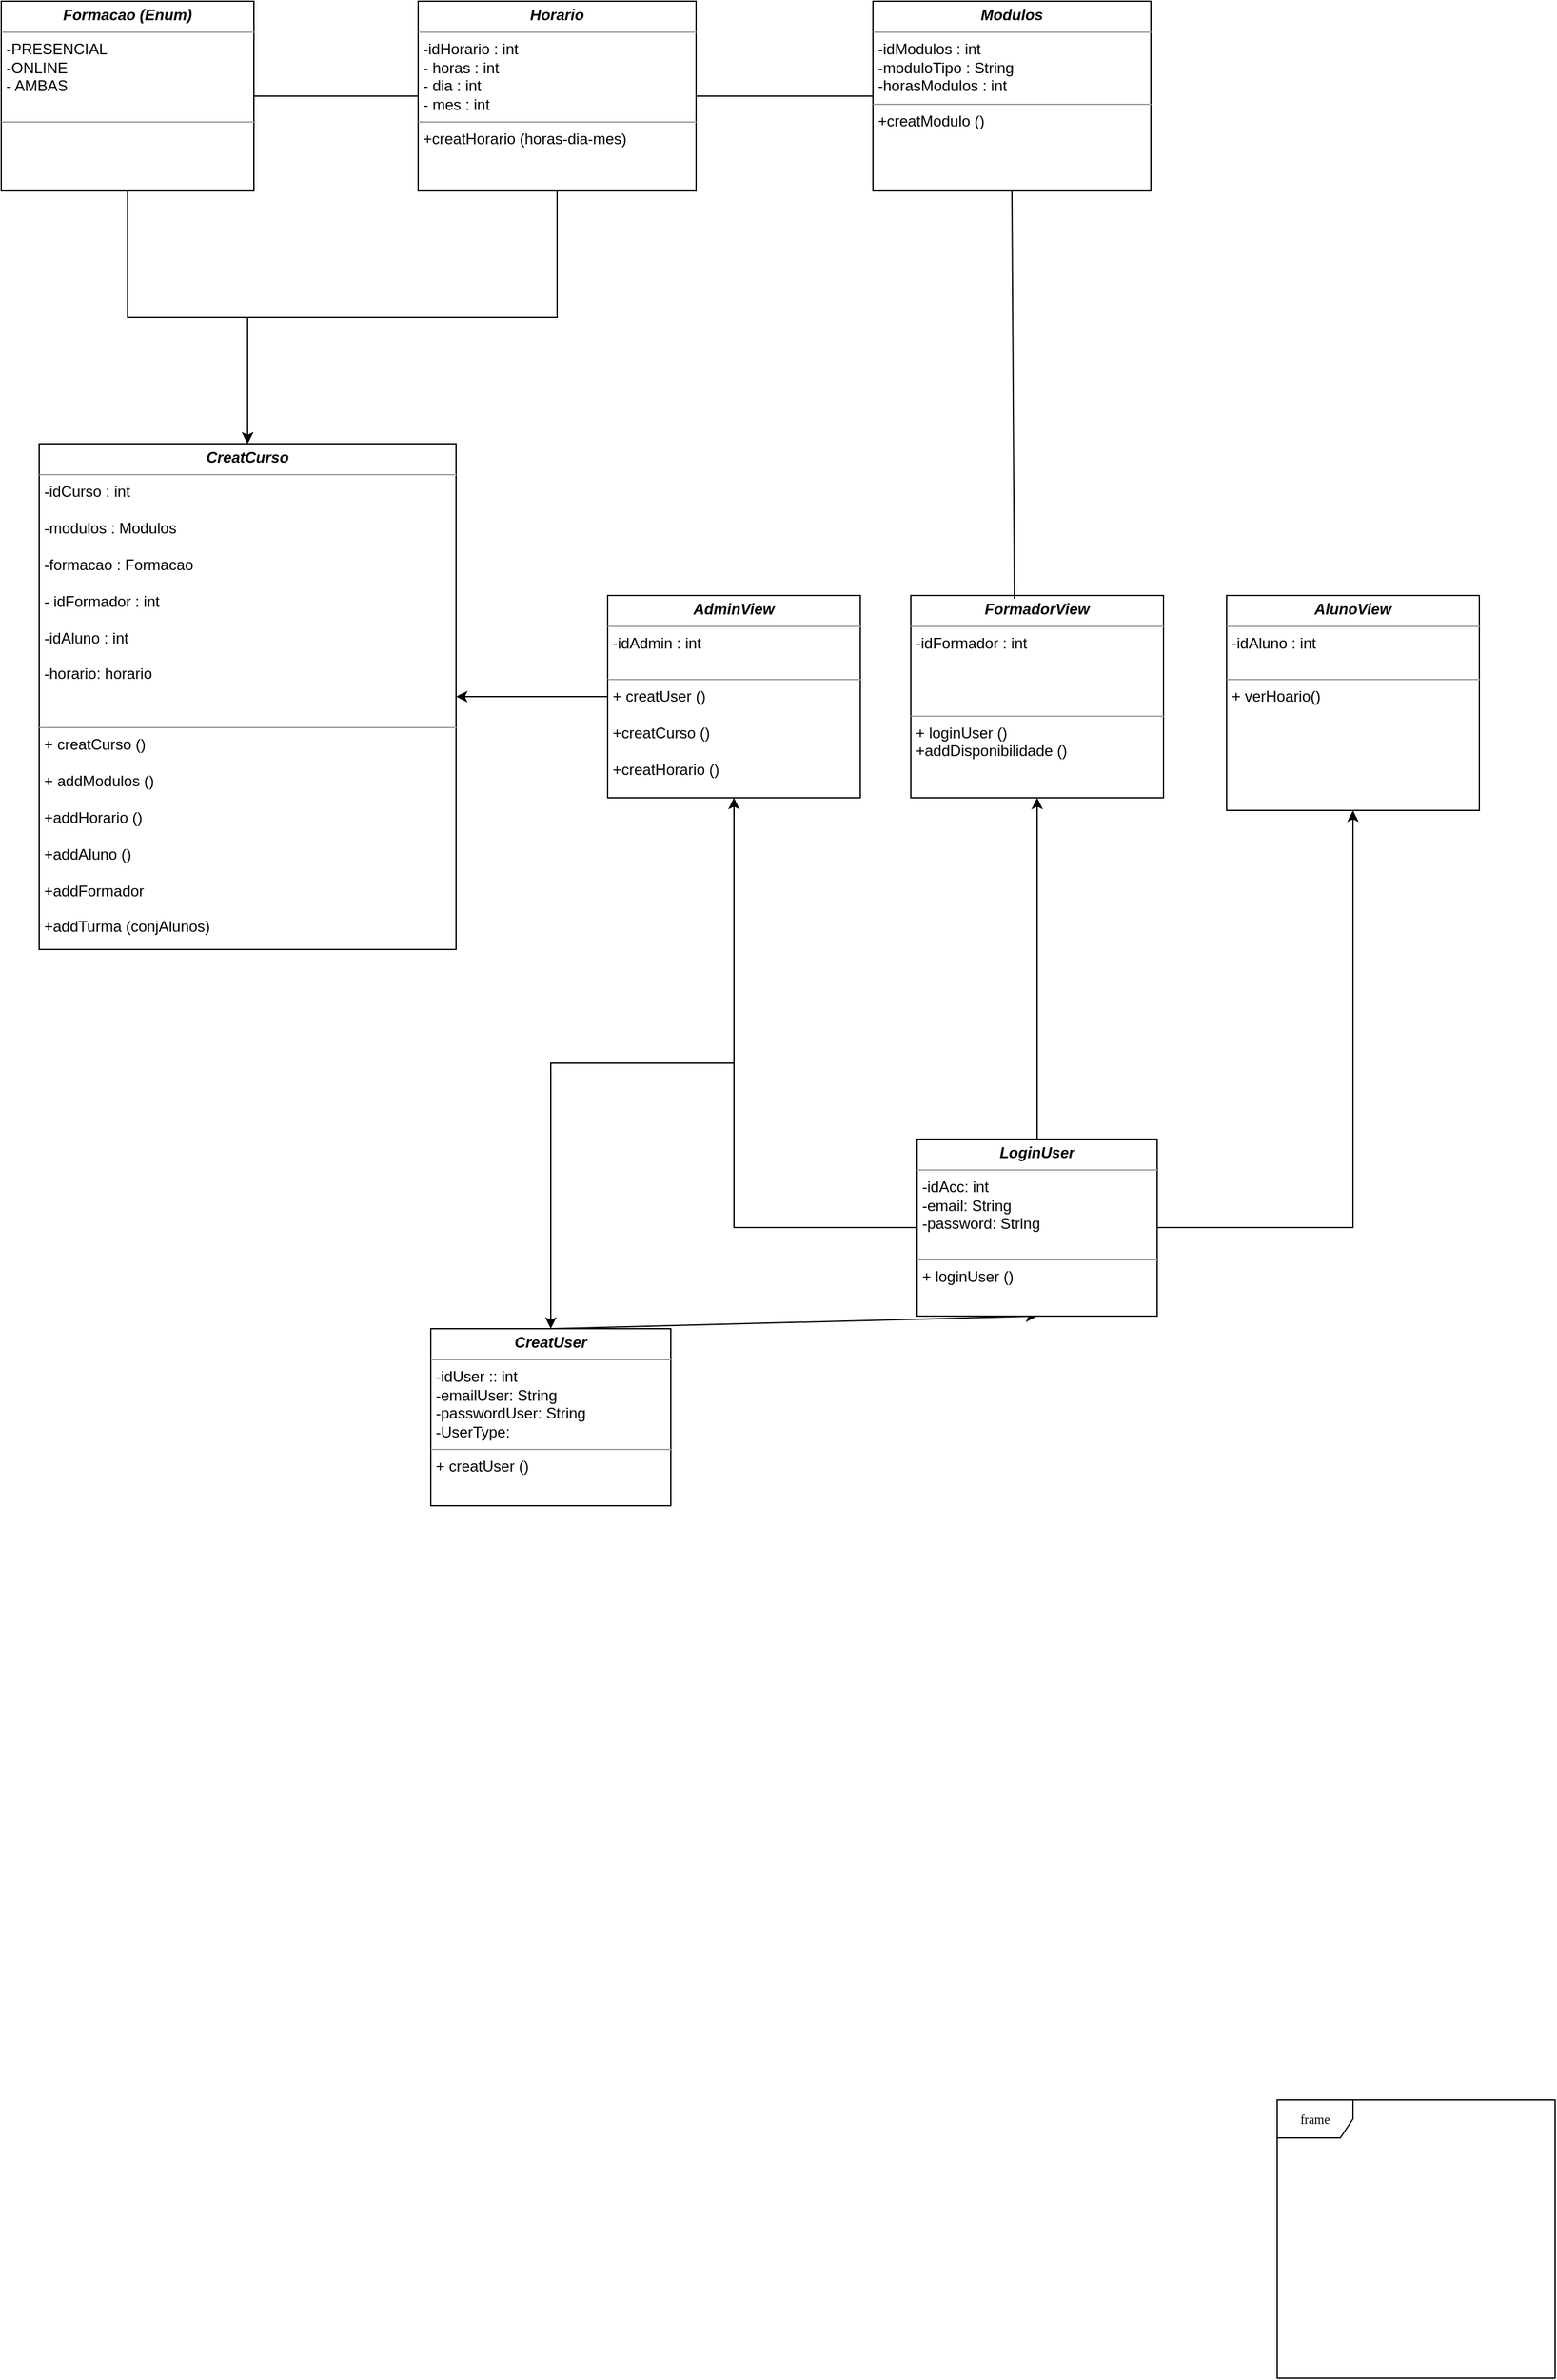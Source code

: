 <mxfile version="22.1.21" type="github">
  <diagram name="Page-1" id="c4acf3e9-155e-7222-9cf6-157b1a14988f">
    <mxGraphModel dx="1870" dy="2084" grid="1" gridSize="10" guides="1" tooltips="1" connect="1" arrows="1" fold="1" page="1" pageScale="1" pageWidth="850" pageHeight="1100" background="none" math="0" shadow="0">
      <root>
        <mxCell id="0" />
        <mxCell id="1" parent="0" />
        <mxCell id="17acba5748e5396b-1" value="frame" style="shape=umlFrame;whiteSpace=wrap;html=1;rounded=0;shadow=0;comic=0;labelBackgroundColor=none;strokeWidth=1;fontFamily=Verdana;fontSize=10;align=center;" parent="1" vertex="1">
          <mxGeometry x="950" y="960" width="220" height="220" as="geometry" />
        </mxCell>
        <mxCell id="5d2195bd80daf111-18" value="&lt;p style=&quot;margin:0px;margin-top:4px;text-align:center;&quot;&gt;&lt;i&gt;&lt;b&gt;CreatUser&lt;/b&gt;&lt;/i&gt;&lt;/p&gt;&lt;hr size=&quot;1&quot;&gt;&lt;p style=&quot;margin:0px;margin-left:4px;&quot;&gt;-idUser :: int&lt;/p&gt;&lt;p style=&quot;margin:0px;margin-left:4px;&quot;&gt;-emailUser: String&lt;/p&gt;&lt;p style=&quot;margin:0px;margin-left:4px;&quot;&gt;-passwordUser: String&lt;/p&gt;&lt;p style=&quot;margin:0px;margin-left:4px;&quot;&gt;-UserType:&amp;nbsp;&lt;/p&gt;&lt;hr size=&quot;1&quot;&gt;&lt;p style=&quot;margin:0px;margin-left:4px;&quot;&gt;+ creatUser ()&lt;/p&gt;&lt;p style=&quot;margin:0px;margin-left:4px;&quot;&gt;&lt;br&gt;&lt;/p&gt;" style="verticalAlign=top;align=left;overflow=fill;fontSize=12;fontFamily=Helvetica;html=1;rounded=0;shadow=0;comic=0;labelBackgroundColor=none;strokeWidth=1" parent="1" vertex="1">
          <mxGeometry x="280" y="350" width="190" height="140" as="geometry" />
        </mxCell>
        <mxCell id="pgekezvO2BirStevxeFX-1" value="" style="endArrow=classic;html=1;rounded=0;exitX=0.5;exitY=0;exitDx=0;exitDy=0;entryX=0.5;entryY=1;entryDx=0;entryDy=0;" edge="1" parent="1" source="5d2195bd80daf111-18" target="pgekezvO2BirStevxeFX-2">
          <mxGeometry width="50" height="50" relative="1" as="geometry">
            <mxPoint x="490" y="850" as="sourcePoint" />
            <mxPoint x="750" y="550" as="targetPoint" />
          </mxGeometry>
        </mxCell>
        <mxCell id="pgekezvO2BirStevxeFX-6" style="edgeStyle=orthogonalEdgeStyle;rounded=0;orthogonalLoop=1;jettySize=auto;html=1;entryX=0.5;entryY=1;entryDx=0;entryDy=0;" edge="1" parent="1" source="pgekezvO2BirStevxeFX-2" target="pgekezvO2BirStevxeFX-5">
          <mxGeometry relative="1" as="geometry" />
        </mxCell>
        <mxCell id="pgekezvO2BirStevxeFX-7" style="edgeStyle=orthogonalEdgeStyle;rounded=0;orthogonalLoop=1;jettySize=auto;html=1;entryX=0.5;entryY=1;entryDx=0;entryDy=0;" edge="1" parent="1" source="pgekezvO2BirStevxeFX-2" target="pgekezvO2BirStevxeFX-3">
          <mxGeometry relative="1" as="geometry" />
        </mxCell>
        <mxCell id="pgekezvO2BirStevxeFX-8" style="edgeStyle=orthogonalEdgeStyle;rounded=0;orthogonalLoop=1;jettySize=auto;html=1;" edge="1" parent="1" source="pgekezvO2BirStevxeFX-2" target="pgekezvO2BirStevxeFX-4">
          <mxGeometry relative="1" as="geometry" />
        </mxCell>
        <mxCell id="pgekezvO2BirStevxeFX-2" value="&lt;p style=&quot;margin:0px;margin-top:4px;text-align:center;&quot;&gt;&lt;b&gt;&lt;i&gt;LoginUser&lt;/i&gt;&lt;/b&gt;&lt;/p&gt;&lt;hr size=&quot;1&quot;&gt;&lt;p style=&quot;margin:0px;margin-left:4px;&quot;&gt;-idAcc: int&lt;/p&gt;&lt;p style=&quot;margin:0px;margin-left:4px;&quot;&gt;-email: String&lt;/p&gt;&lt;p style=&quot;margin:0px;margin-left:4px;&quot;&gt;-password: String&lt;/p&gt;&lt;p style=&quot;margin:0px;margin-left:4px;&quot;&gt;&lt;br&gt;&lt;/p&gt;&lt;hr size=&quot;1&quot;&gt;&lt;p style=&quot;margin:0px;margin-left:4px;&quot;&gt;+ loginUser ()&amp;nbsp;&lt;/p&gt;&lt;p style=&quot;margin:0px;margin-left:4px;&quot;&gt;&lt;br&gt;&lt;/p&gt;" style="verticalAlign=top;align=left;overflow=fill;fontSize=12;fontFamily=Helvetica;html=1;rounded=0;shadow=0;comic=0;labelBackgroundColor=none;strokeWidth=1" vertex="1" parent="1">
          <mxGeometry x="665" y="200" width="190" height="140" as="geometry" />
        </mxCell>
        <mxCell id="pgekezvO2BirStevxeFX-3" value="&lt;p style=&quot;margin:0px;margin-top:4px;text-align:center;&quot;&gt;&lt;b&gt;&lt;i&gt;FormadorView&lt;/i&gt;&lt;/b&gt;&lt;/p&gt;&lt;hr size=&quot;1&quot;&gt;&lt;p style=&quot;margin:0px;margin-left:4px;&quot;&gt;-idFormador : int&lt;/p&gt;&lt;p style=&quot;margin:0px;margin-left:4px;&quot;&gt;&lt;br&gt;&lt;/p&gt;&lt;p style=&quot;margin:0px;margin-left:4px;&quot;&gt;&lt;br&gt;&lt;/p&gt;&lt;p style=&quot;margin:0px;margin-left:4px;&quot;&gt;&lt;br&gt;&lt;/p&gt;&lt;hr size=&quot;1&quot;&gt;&lt;p style=&quot;margin:0px;margin-left:4px;&quot;&gt;+ loginUser ()&amp;nbsp;&lt;/p&gt;&lt;p style=&quot;margin:0px;margin-left:4px;&quot;&gt;+addDisponibilidade ()&lt;/p&gt;&lt;p style=&quot;margin:0px;margin-left:4px;&quot;&gt;&lt;br&gt;&lt;/p&gt;" style="verticalAlign=top;align=left;overflow=fill;fontSize=12;fontFamily=Helvetica;html=1;rounded=0;shadow=0;comic=0;labelBackgroundColor=none;strokeWidth=1" vertex="1" parent="1">
          <mxGeometry x="660" y="-230" width="200" height="160" as="geometry" />
        </mxCell>
        <mxCell id="pgekezvO2BirStevxeFX-4" value="&lt;p style=&quot;margin:0px;margin-top:4px;text-align:center;&quot;&gt;&lt;b&gt;&lt;i&gt;AlunoView&lt;/i&gt;&lt;/b&gt;&lt;/p&gt;&lt;hr size=&quot;1&quot;&gt;&lt;p style=&quot;margin:0px;margin-left:4px;&quot;&gt;-idAluno : int&lt;/p&gt;&lt;p style=&quot;margin:0px;margin-left:4px;&quot;&gt;&lt;br&gt;&lt;/p&gt;&lt;hr size=&quot;1&quot;&gt;&lt;p style=&quot;margin:0px;margin-left:4px;&quot;&gt;+ verHoario()&lt;/p&gt;&lt;p style=&quot;margin:0px;margin-left:4px;&quot;&gt;&lt;br&gt;&lt;/p&gt;" style="verticalAlign=top;align=left;overflow=fill;fontSize=12;fontFamily=Helvetica;html=1;rounded=0;shadow=0;comic=0;labelBackgroundColor=none;strokeWidth=1" vertex="1" parent="1">
          <mxGeometry x="910" y="-230" width="200" height="170" as="geometry" />
        </mxCell>
        <mxCell id="pgekezvO2BirStevxeFX-10" style="edgeStyle=orthogonalEdgeStyle;rounded=0;orthogonalLoop=1;jettySize=auto;html=1;" edge="1" parent="1" source="pgekezvO2BirStevxeFX-5" target="pgekezvO2BirStevxeFX-9">
          <mxGeometry relative="1" as="geometry" />
        </mxCell>
        <mxCell id="pgekezvO2BirStevxeFX-27" style="edgeStyle=orthogonalEdgeStyle;rounded=0;orthogonalLoop=1;jettySize=auto;html=1;" edge="1" parent="1" source="pgekezvO2BirStevxeFX-5" target="5d2195bd80daf111-18">
          <mxGeometry relative="1" as="geometry" />
        </mxCell>
        <mxCell id="pgekezvO2BirStevxeFX-5" value="&lt;p style=&quot;margin:0px;margin-top:4px;text-align:center;&quot;&gt;&lt;b&gt;&lt;i&gt;AdminView&lt;/i&gt;&lt;/b&gt;&lt;/p&gt;&lt;hr size=&quot;1&quot;&gt;&lt;p style=&quot;margin:0px;margin-left:4px;&quot;&gt;-idAdmin : int&lt;/p&gt;&lt;p style=&quot;margin:0px;margin-left:4px;&quot;&gt;&lt;br&gt;&lt;/p&gt;&lt;hr size=&quot;1&quot;&gt;&lt;p style=&quot;margin:0px;margin-left:4px;&quot;&gt;+ creatUser ()&lt;/p&gt;&lt;p style=&quot;margin:0px;margin-left:4px;&quot;&gt;&lt;br&gt;&lt;/p&gt;&lt;p style=&quot;margin:0px;margin-left:4px;&quot;&gt;+creatCurso ()&lt;/p&gt;&lt;p style=&quot;margin:0px;margin-left:4px;&quot;&gt;&lt;br&gt;&lt;/p&gt;&lt;p style=&quot;margin:0px;margin-left:4px;&quot;&gt;+creatHorario ()&lt;/p&gt;" style="verticalAlign=top;align=left;overflow=fill;fontSize=12;fontFamily=Helvetica;html=1;rounded=0;shadow=0;comic=0;labelBackgroundColor=none;strokeWidth=1" vertex="1" parent="1">
          <mxGeometry x="420" y="-230" width="200" height="160" as="geometry" />
        </mxCell>
        <mxCell id="pgekezvO2BirStevxeFX-9" value="&lt;p style=&quot;margin:0px;margin-top:4px;text-align:center;&quot;&gt;&lt;b&gt;&lt;i&gt;CreatCurso&lt;/i&gt;&lt;/b&gt;&lt;/p&gt;&lt;hr size=&quot;1&quot;&gt;&lt;p style=&quot;margin:0px;margin-left:4px;&quot;&gt;-idCurso : int&lt;/p&gt;&lt;p style=&quot;margin:0px;margin-left:4px;&quot;&gt;&lt;br&gt;&lt;/p&gt;&lt;p style=&quot;margin:0px;margin-left:4px;&quot;&gt;-modulos : Modulos&lt;/p&gt;&lt;p style=&quot;margin:0px;margin-left:4px;&quot;&gt;&lt;br&gt;&lt;/p&gt;&lt;p style=&quot;margin:0px;margin-left:4px;&quot;&gt;-formacao : Formacao&lt;/p&gt;&lt;p style=&quot;margin:0px;margin-left:4px;&quot;&gt;&lt;br&gt;&lt;/p&gt;&lt;p style=&quot;margin:0px;margin-left:4px;&quot;&gt;- idFormador : int&lt;/p&gt;&lt;p style=&quot;margin:0px;margin-left:4px;&quot;&gt;&lt;br&gt;&lt;/p&gt;&lt;p style=&quot;margin:0px;margin-left:4px;&quot;&gt;-idAluno : int&lt;/p&gt;&lt;p style=&quot;margin:0px;margin-left:4px;&quot;&gt;&lt;br&gt;&lt;/p&gt;&lt;p style=&quot;margin:0px;margin-left:4px;&quot;&gt;-horario: horario&lt;/p&gt;&lt;p style=&quot;margin:0px;margin-left:4px;&quot;&gt;&lt;br&gt;&lt;/p&gt;&lt;p style=&quot;margin:0px;margin-left:4px;&quot;&gt;&lt;br&gt;&lt;/p&gt;&lt;hr size=&quot;1&quot;&gt;&lt;p style=&quot;margin:0px;margin-left:4px;&quot;&gt;+ creatCurso ()&lt;/p&gt;&lt;p style=&quot;margin:0px;margin-left:4px;&quot;&gt;&lt;br&gt;&lt;/p&gt;&lt;p style=&quot;margin:0px;margin-left:4px;&quot;&gt;+ addModulos ()&lt;/p&gt;&lt;p style=&quot;margin:0px;margin-left:4px;&quot;&gt;&lt;br&gt;&lt;/p&gt;&lt;p style=&quot;margin:0px;margin-left:4px;&quot;&gt;+addHorario ()&lt;/p&gt;&lt;p style=&quot;margin:0px;margin-left:4px;&quot;&gt;&lt;br&gt;&lt;/p&gt;&lt;p style=&quot;margin:0px;margin-left:4px;&quot;&gt;+addAluno ()&lt;/p&gt;&lt;p style=&quot;margin:0px;margin-left:4px;&quot;&gt;&lt;br&gt;&lt;/p&gt;&lt;p style=&quot;margin:0px;margin-left:4px;&quot;&gt;+addFormador&lt;/p&gt;&lt;p style=&quot;margin:0px;margin-left:4px;&quot;&gt;&lt;br&gt;&lt;/p&gt;&lt;p style=&quot;margin:0px;margin-left:4px;&quot;&gt;+addTurma (conjAlunos)&lt;/p&gt;" style="verticalAlign=top;align=left;overflow=fill;fontSize=12;fontFamily=Helvetica;html=1;rounded=0;shadow=0;comic=0;labelBackgroundColor=none;strokeWidth=1" vertex="1" parent="1">
          <mxGeometry x="-30" y="-350" width="330" height="400" as="geometry" />
        </mxCell>
        <mxCell id="pgekezvO2BirStevxeFX-12" style="edgeStyle=orthogonalEdgeStyle;rounded=0;orthogonalLoop=1;jettySize=auto;html=1;exitX=0.5;exitY=1;exitDx=0;exitDy=0;entryX=0.5;entryY=0;entryDx=0;entryDy=0;" edge="1" parent="1" source="pgekezvO2BirStevxeFX-11" target="pgekezvO2BirStevxeFX-9">
          <mxGeometry relative="1" as="geometry">
            <mxPoint x="-100.002" y="-390" as="sourcePoint" />
            <mxPoint x="64.95" y="-140" as="targetPoint" />
          </mxGeometry>
        </mxCell>
        <mxCell id="pgekezvO2BirStevxeFX-11" value="&lt;p style=&quot;margin:0px;margin-top:4px;text-align:center;&quot;&gt;&lt;b&gt;&lt;i&gt;Formacao (Enum)&lt;/i&gt;&lt;/b&gt;&lt;/p&gt;&lt;hr size=&quot;1&quot;&gt;&lt;p style=&quot;margin:0px;margin-left:4px;&quot;&gt;-PRESENCIAL&amp;nbsp;&lt;/p&gt;&lt;p style=&quot;margin:0px;margin-left:4px;&quot;&gt;-ONLINE&lt;/p&gt;&lt;p style=&quot;margin:0px;margin-left:4px;&quot;&gt;- AMBAS&lt;/p&gt;&lt;p style=&quot;margin:0px;margin-left:4px;&quot;&gt;&lt;br&gt;&lt;/p&gt;&lt;hr size=&quot;1&quot;&gt;&lt;p style=&quot;margin:0px;margin-left:4px;&quot;&gt;&lt;br&gt;&lt;/p&gt;&lt;p style=&quot;margin:0px;margin-left:4px;&quot;&gt;&lt;br&gt;&lt;/p&gt;" style="verticalAlign=top;align=left;overflow=fill;fontSize=12;fontFamily=Helvetica;html=1;rounded=0;shadow=0;comic=0;labelBackgroundColor=none;strokeWidth=1" vertex="1" parent="1">
          <mxGeometry x="-60" y="-700" width="200" height="150" as="geometry" />
        </mxCell>
        <mxCell id="pgekezvO2BirStevxeFX-18" style="edgeStyle=orthogonalEdgeStyle;rounded=0;orthogonalLoop=1;jettySize=auto;html=1;" edge="1" parent="1" source="pgekezvO2BirStevxeFX-13" target="pgekezvO2BirStevxeFX-9">
          <mxGeometry relative="1" as="geometry">
            <mxPoint x="300" y="-270" as="targetPoint" />
          </mxGeometry>
        </mxCell>
        <mxCell id="pgekezvO2BirStevxeFX-13" value="&lt;p style=&quot;margin:0px;margin-top:4px;text-align:center;&quot;&gt;&lt;b&gt;&lt;i&gt;Horario&lt;/i&gt;&lt;/b&gt;&lt;/p&gt;&lt;hr size=&quot;1&quot;&gt;&lt;p style=&quot;margin:0px;margin-left:4px;&quot;&gt;-idHorario : int&lt;/p&gt;&lt;p style=&quot;margin:0px;margin-left:4px;&quot;&gt;- horas : int&lt;/p&gt;&lt;p style=&quot;margin:0px;margin-left:4px;&quot;&gt;- dia : int&lt;/p&gt;&lt;p style=&quot;margin:0px;margin-left:4px;&quot;&gt;- mes : int&lt;/p&gt;&lt;hr size=&quot;1&quot;&gt;&lt;p style=&quot;margin:0px;margin-left:4px;&quot;&gt;+creatHorario (horas-dia-mes)&lt;/p&gt;&lt;p style=&quot;margin:0px;margin-left:4px;&quot;&gt;&lt;br&gt;&lt;/p&gt;&lt;p style=&quot;margin:0px;margin-left:4px;&quot;&gt;&lt;br&gt;&lt;/p&gt;" style="verticalAlign=top;align=left;overflow=fill;fontSize=12;fontFamily=Helvetica;html=1;rounded=0;shadow=0;comic=0;labelBackgroundColor=none;strokeWidth=1" vertex="1" parent="1">
          <mxGeometry x="270" y="-700" width="220" height="150" as="geometry" />
        </mxCell>
        <mxCell id="pgekezvO2BirStevxeFX-14" value="&lt;p style=&quot;margin:0px;margin-top:4px;text-align:center;&quot;&gt;&lt;b&gt;&lt;i&gt;Modulos&lt;/i&gt;&lt;/b&gt;&lt;/p&gt;&lt;hr size=&quot;1&quot;&gt;&lt;p style=&quot;margin:0px;margin-left:4px;&quot;&gt;-idModulos : int&lt;br&gt;&lt;/p&gt;&lt;p style=&quot;margin:0px;margin-left:4px;&quot;&gt;-moduloTipo : String&lt;/p&gt;&lt;p style=&quot;margin:0px;margin-left:4px;&quot;&gt;-horasModulos : int&lt;/p&gt;&lt;hr size=&quot;1&quot;&gt;&lt;p style=&quot;margin:0px;margin-left:4px;&quot;&gt;+creatModulo ()&lt;/p&gt;&lt;p style=&quot;margin:0px;margin-left:4px;&quot;&gt;&lt;br&gt;&lt;/p&gt;&lt;p style=&quot;margin:0px;margin-left:4px;&quot;&gt;&lt;br&gt;&lt;/p&gt;" style="verticalAlign=top;align=left;overflow=fill;fontSize=12;fontFamily=Helvetica;html=1;rounded=0;shadow=0;comic=0;labelBackgroundColor=none;strokeWidth=1" vertex="1" parent="1">
          <mxGeometry x="630" y="-700" width="220" height="150" as="geometry" />
        </mxCell>
        <mxCell id="pgekezvO2BirStevxeFX-23" value="" style="endArrow=none;html=1;rounded=0;exitX=1;exitY=0.5;exitDx=0;exitDy=0;entryX=0;entryY=0.5;entryDx=0;entryDy=0;" edge="1" parent="1" source="pgekezvO2BirStevxeFX-13" target="pgekezvO2BirStevxeFX-14">
          <mxGeometry width="50" height="50" relative="1" as="geometry">
            <mxPoint x="560" y="-400" as="sourcePoint" />
            <mxPoint x="610" y="-450" as="targetPoint" />
          </mxGeometry>
        </mxCell>
        <mxCell id="pgekezvO2BirStevxeFX-24" value="" style="endArrow=none;html=1;rounded=0;exitX=1;exitY=0.5;exitDx=0;exitDy=0;entryX=0;entryY=0.5;entryDx=0;entryDy=0;" edge="1" parent="1" source="pgekezvO2BirStevxeFX-11" target="pgekezvO2BirStevxeFX-13">
          <mxGeometry width="50" height="50" relative="1" as="geometry">
            <mxPoint x="160" y="-500" as="sourcePoint" />
            <mxPoint x="300" y="-500" as="targetPoint" />
          </mxGeometry>
        </mxCell>
        <mxCell id="pgekezvO2BirStevxeFX-26" value="" style="endArrow=none;html=1;rounded=0;entryX=0.5;entryY=1;entryDx=0;entryDy=0;exitX=0.41;exitY=0.016;exitDx=0;exitDy=0;exitPerimeter=0;" edge="1" parent="1" source="pgekezvO2BirStevxeFX-3" target="pgekezvO2BirStevxeFX-14">
          <mxGeometry width="50" height="50" relative="1" as="geometry">
            <mxPoint x="580" y="-390" as="sourcePoint" />
            <mxPoint x="630" y="-440" as="targetPoint" />
          </mxGeometry>
        </mxCell>
      </root>
    </mxGraphModel>
  </diagram>
</mxfile>

